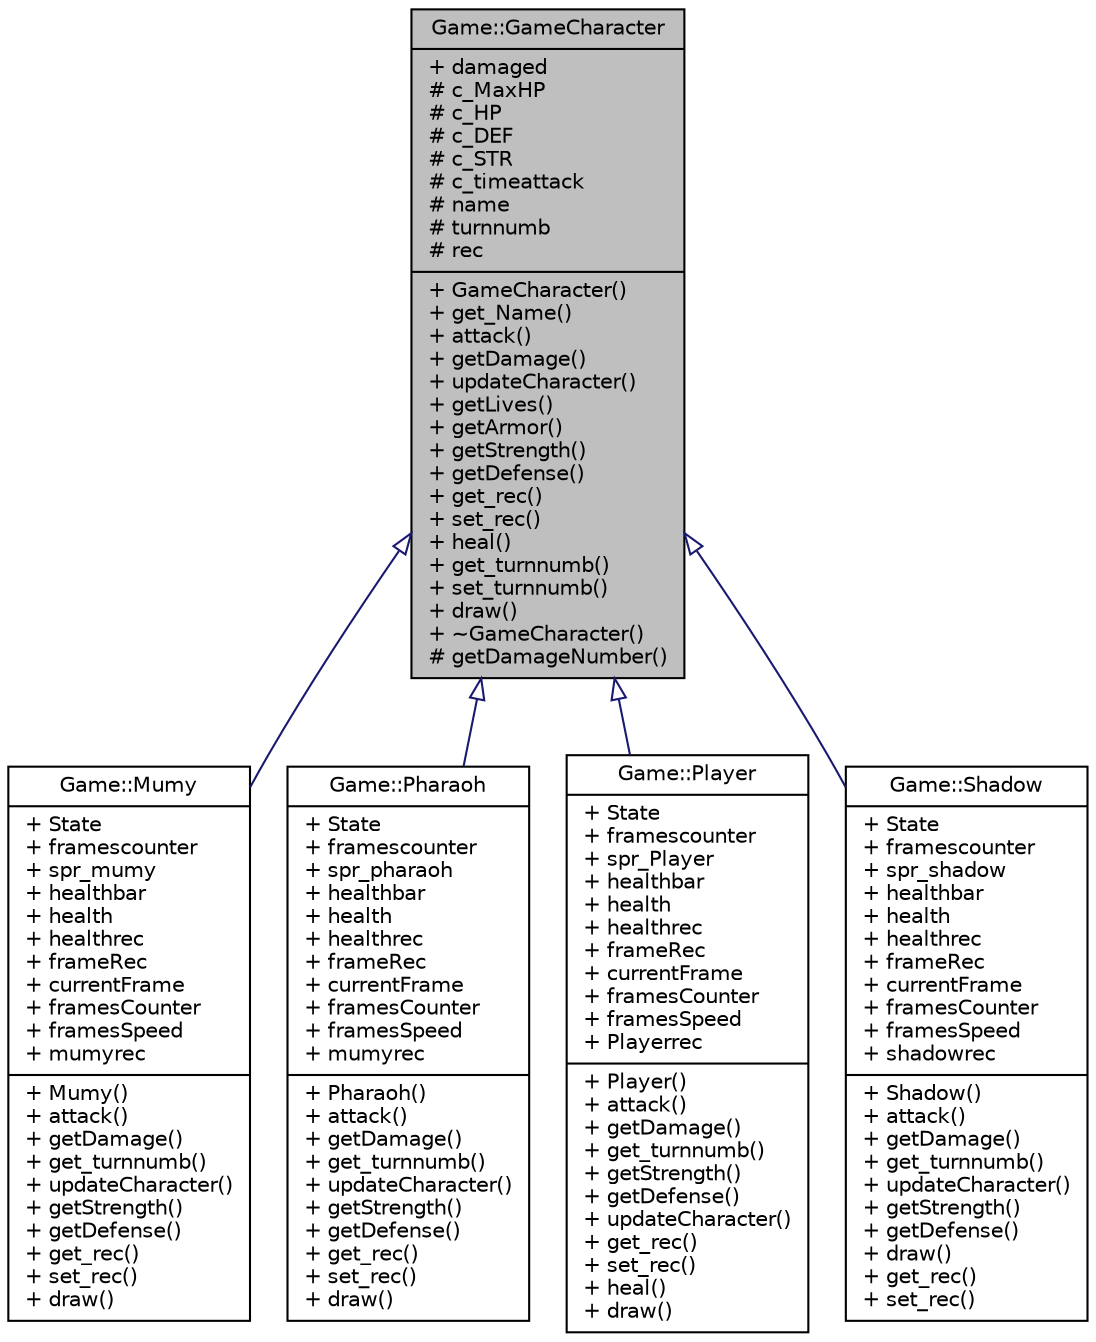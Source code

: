 digraph "Game::GameCharacter"
{
 // LATEX_PDF_SIZE
  bgcolor="transparent";
  edge [fontname="Helvetica",fontsize="10",labelfontname="Helvetica",labelfontsize="10"];
  node [fontname="Helvetica",fontsize="10",shape=record];
  Node1 [label="{Game::GameCharacter\n|+ damaged\l# c_MaxHP\l# c_HP\l# c_DEF\l# c_STR\l# c_timeattack\l# name\l# turnnumb\l# rec\l|+ GameCharacter()\l+ get_Name()\l+ attack()\l+ getDamage()\l+ updateCharacter()\l+ getLives()\l+ getArmor()\l+ getStrength()\l+ getDefense()\l+ get_rec()\l+ set_rec()\l+ heal()\l+ get_turnnumb()\l+ set_turnnumb()\l+ draw()\l+ ~GameCharacter()\l# getDamageNumber()\l}",height=0.2,width=0.4,color="black", fillcolor="grey75", style="filled", fontcolor="black",tooltip=" "];
  Node1 -> Node2 [dir="back",color="midnightblue",fontsize="10",style="solid",arrowtail="onormal",fontname="Helvetica"];
  Node2 [label="{Game::Mumy\n|+ State\l+ framescounter\l+ spr_mumy\l+ healthbar\l+ health\l+ healthrec\l+ frameRec\l+ currentFrame\l+ framesCounter\l+ framesSpeed\l+ mumyrec\l|+ Mumy()\l+ attack()\l+ getDamage()\l+ get_turnnumb()\l+ updateCharacter()\l+ getStrength()\l+ getDefense()\l+ get_rec()\l+ set_rec()\l+ draw()\l}",height=0.2,width=0.4,color="black",URL="$class_game_1_1_mumy.html",tooltip=" "];
  Node1 -> Node3 [dir="back",color="midnightblue",fontsize="10",style="solid",arrowtail="onormal",fontname="Helvetica"];
  Node3 [label="{Game::Pharaoh\n|+ State\l+ framescounter\l+ spr_pharaoh\l+ healthbar\l+ health\l+ healthrec\l+ frameRec\l+ currentFrame\l+ framesCounter\l+ framesSpeed\l+ mumyrec\l|+ Pharaoh()\l+ attack()\l+ getDamage()\l+ get_turnnumb()\l+ updateCharacter()\l+ getStrength()\l+ getDefense()\l+ get_rec()\l+ set_rec()\l+ draw()\l}",height=0.2,width=0.4,color="black",URL="$class_game_1_1_pharaoh.html",tooltip=" "];
  Node1 -> Node4 [dir="back",color="midnightblue",fontsize="10",style="solid",arrowtail="onormal",fontname="Helvetica"];
  Node4 [label="{Game::Player\n|+ State\l+ framescounter\l+ spr_Player\l+ healthbar\l+ health\l+ healthrec\l+ frameRec\l+ currentFrame\l+ framesCounter\l+ framesSpeed\l+ Playerrec\l|+ Player()\l+ attack()\l+ getDamage()\l+ get_turnnumb()\l+ getStrength()\l+ getDefense()\l+ updateCharacter()\l+ get_rec()\l+ set_rec()\l+ heal()\l+ draw()\l}",height=0.2,width=0.4,color="black",URL="$class_game_1_1_player.html",tooltip=" "];
  Node1 -> Node5 [dir="back",color="midnightblue",fontsize="10",style="solid",arrowtail="onormal",fontname="Helvetica"];
  Node5 [label="{Game::Shadow\n|+ State\l+ framescounter\l+ spr_shadow\l+ healthbar\l+ health\l+ healthrec\l+ frameRec\l+ currentFrame\l+ framesCounter\l+ framesSpeed\l+ shadowrec\l|+ Shadow()\l+ attack()\l+ getDamage()\l+ get_turnnumb()\l+ updateCharacter()\l+ getStrength()\l+ getDefense()\l+ draw()\l+ get_rec()\l+ set_rec()\l}",height=0.2,width=0.4,color="black",URL="$class_game_1_1_shadow.html",tooltip=" "];
}
